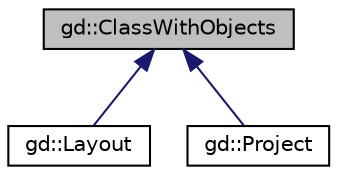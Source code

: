 digraph "gd::ClassWithObjects"
{
  edge [fontname="Helvetica",fontsize="10",labelfontname="Helvetica",labelfontsize="10"];
  node [fontname="Helvetica",fontsize="10",shape=record];
  Node1 [label="gd::ClassWithObjects",height=0.2,width=0.4,color="black", fillcolor="grey75", style="filled" fontcolor="black"];
  Node1 -> Node2 [dir="back",color="midnightblue",fontsize="10",style="solid",fontname="Helvetica"];
  Node2 [label="gd::Layout",height=0.2,width=0.4,color="black", fillcolor="white", style="filled",URL="$classgd_1_1_layout.html",tooltip="Represent a layout ( also called a scene ) of a project. "];
  Node1 -> Node3 [dir="back",color="midnightblue",fontsize="10",style="solid",fontname="Helvetica"];
  Node3 [label="gd::Project",height=0.2,width=0.4,color="black", fillcolor="white", style="filled",URL="$classgd_1_1_project.html",tooltip="Base class used to represent a project of a platform. "];
}
